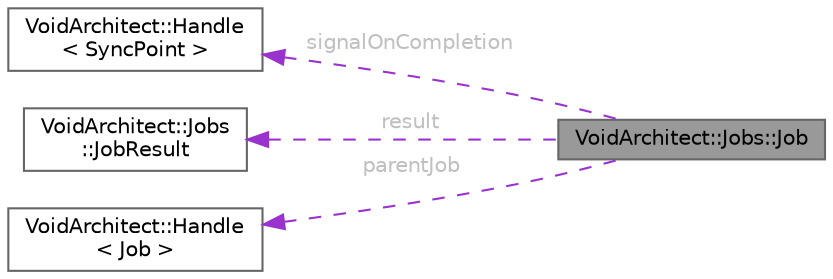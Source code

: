 digraph "VoidArchitect::Jobs::Job"
{
 // LATEX_PDF_SIZE
  bgcolor="transparent";
  edge [fontname=Helvetica,fontsize=10,labelfontname=Helvetica,labelfontsize=10];
  node [fontname=Helvetica,fontsize=10,shape=box,height=0.2,width=0.4];
  rankdir="LR";
  Node1 [id="Node000001",label="VoidArchitect::Jobs::Job",height=0.2,width=0.4,color="gray40", fillcolor="grey60", style="filled", fontcolor="black",tooltip="Core job structure containing execution data and metadata."];
  Node2 -> Node1 [id="edge1_Node000001_Node000002",dir="back",color="darkorchid3",style="dashed",tooltip=" ",label=<<TABLE CELLBORDER="0" BORDER="0"><TR><TD VALIGN="top" ALIGN="LEFT" CELLPADDING="1" CELLSPACING="0">signalOnCompletion</TD></TR>
</TABLE>> ,fontcolor="grey" ];
  Node2 [id="Node000002",label="VoidArchitect::Handle\l\< SyncPoint \>",height=0.2,width=0.4,color="gray40", fillcolor="white", style="filled",URL="$struct_void_architect_1_1_handle.html",tooltip=" "];
  Node3 -> Node1 [id="edge2_Node000001_Node000003",dir="back",color="darkorchid3",style="dashed",tooltip=" ",label=<<TABLE CELLBORDER="0" BORDER="0"><TR><TD VALIGN="top" ALIGN="LEFT" CELLPADDING="1" CELLSPACING="0">result</TD></TR>
</TABLE>> ,fontcolor="grey" ];
  Node3 [id="Node000003",label="VoidArchitect::Jobs\l::JobResult",height=0.2,width=0.4,color="gray40", fillcolor="white", style="filled",URL="$struct_void_architect_1_1_jobs_1_1_job_result.html",tooltip="Result structure returned by job execution."];
  Node4 -> Node1 [id="edge3_Node000001_Node000004",dir="back",color="darkorchid3",style="dashed",tooltip=" ",label=<<TABLE CELLBORDER="0" BORDER="0"><TR><TD VALIGN="top" ALIGN="LEFT" CELLPADDING="1" CELLSPACING="0">parentJob</TD></TR>
</TABLE>> ,fontcolor="grey" ];
  Node4 [id="Node000004",label="VoidArchitect::Handle\l\< Job \>",height=0.2,width=0.4,color="gray40", fillcolor="white", style="filled",URL="$struct_void_architect_1_1_handle.html",tooltip=" "];
}
